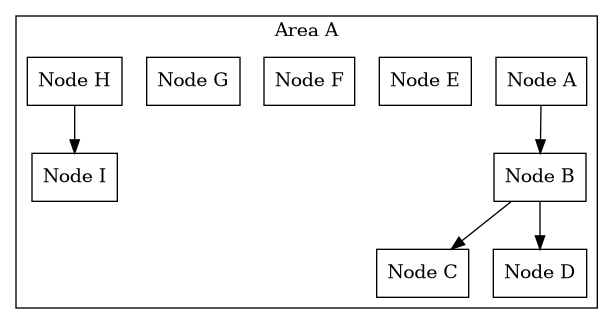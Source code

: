 @startdot grid_nodes
digraph G {
    layout=dot;
    compound=true;

    node [shape=rect];

    subgraph cluster_GA_A {
        graph [label="Area A"];

        NODE_A [label="Node A"];
        NODE_B [label="Node B"];
        NODE_C [label="Node C"];
        NODE_D [label="Node D"];
        NODE_E [label="Node E"];
        NODE_F [label="Node F"];
        NODE_G [label="Node G"];
        NODE_H [label="Node H"];
        NODE_I [label="Node I"];


        NODE_A -> NODE_B -> NODE_C;
        NODE_B -> NODE_D;
        NODE_H -> NODE_I;
    }
}
@enddot
